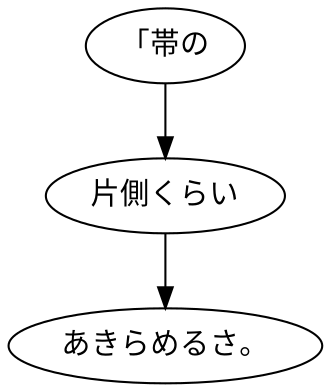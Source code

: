 digraph graph7077 {
	node0 [label="「帯の"];
	node1 [label="片側くらい"];
	node2 [label="あきらめるさ。"];
	node0 -> node1;
	node1 -> node2;
}
